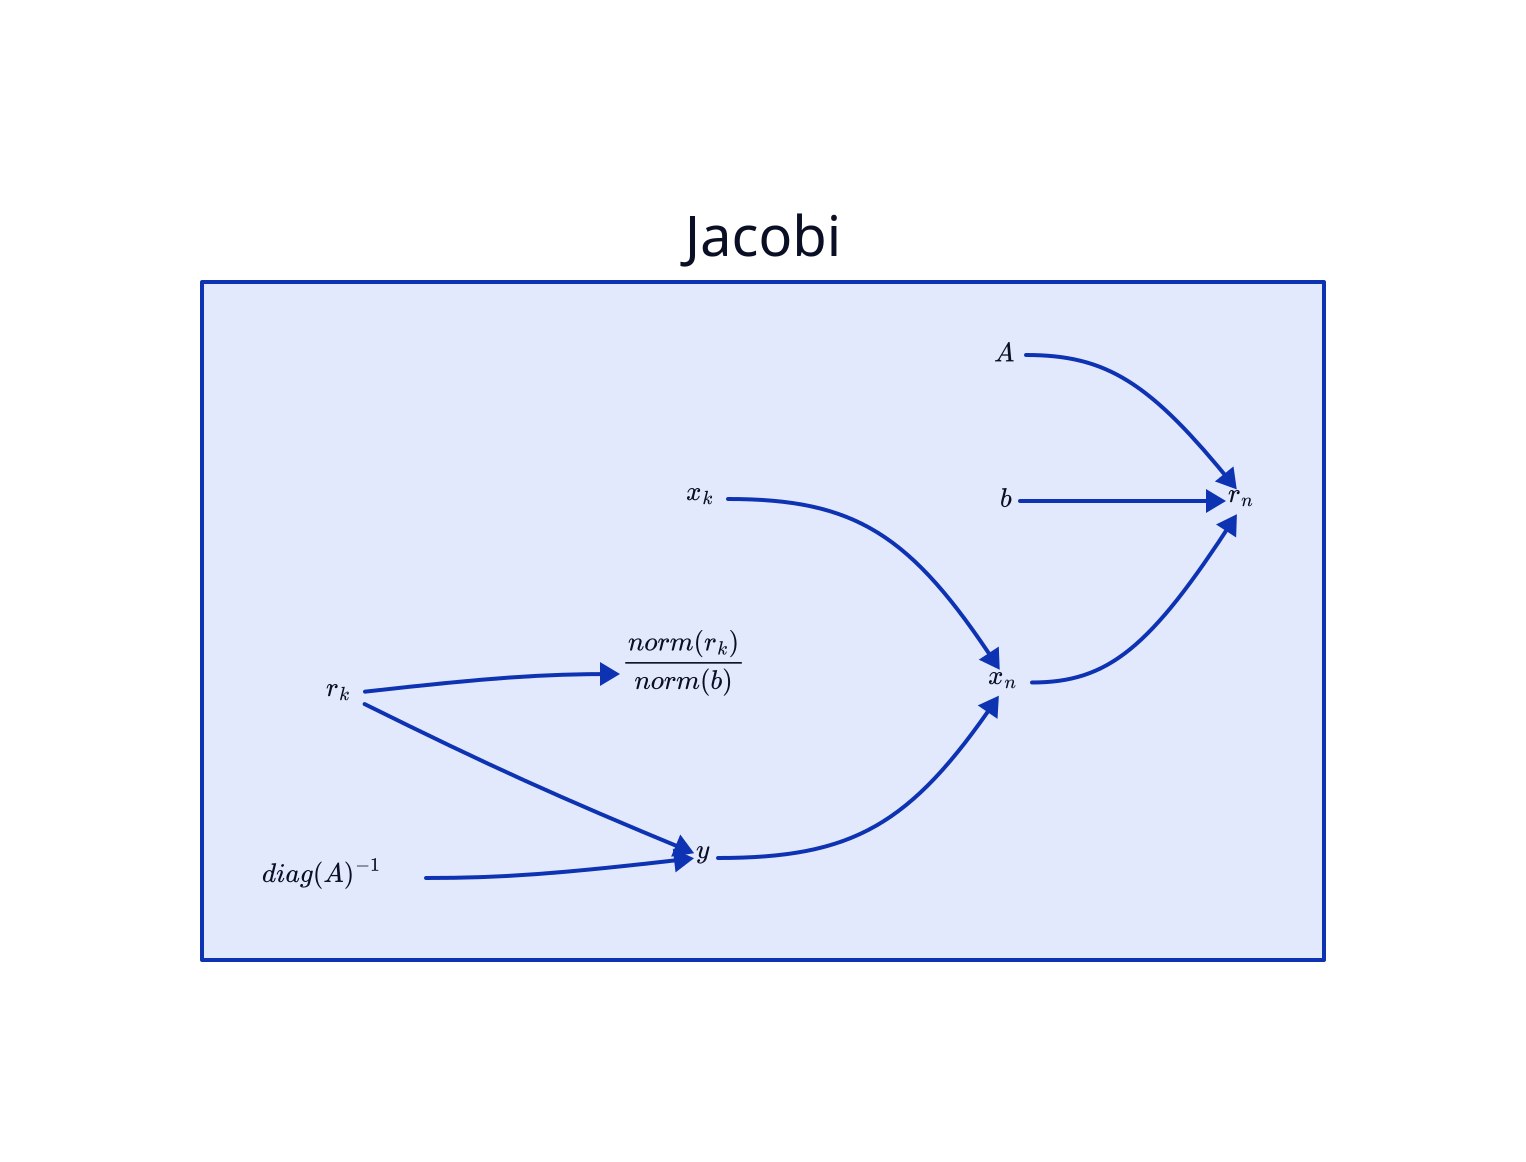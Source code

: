 direction: right
Jacobi: {
  i1: |latex A |
  i2: |latex b |
  i3: |latex x_k |
  i4: |latex r_k |
  i5: |latex diag(A)^{-1} |
  o1: |latex \\frac{norm(r_k)}{norm(b)} |
  o2: |latex y |
  o3: |latex x_n |
  o4: |latex r_n |

  i4 -> o1
  i5 -> o2
  i4 -> o2
  i3 -> O3
  o2 -> o3
  i1 -> O4
  i2 -> O4
  o3 -> o4
}